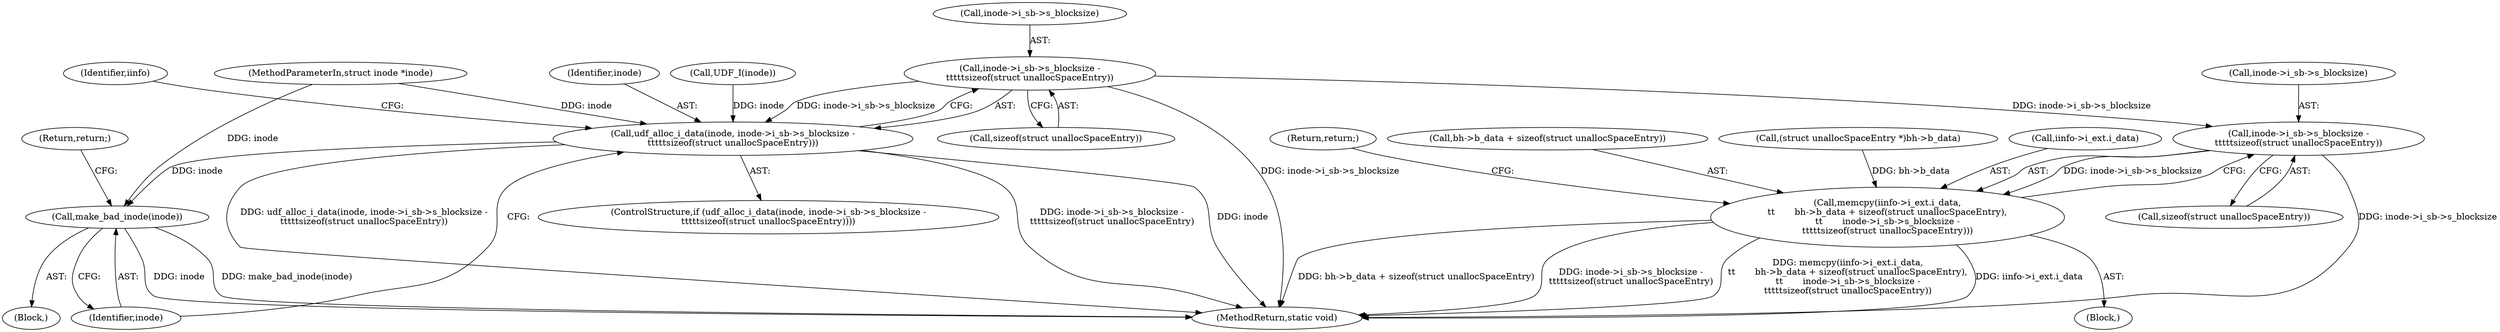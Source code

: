 digraph "0_linux_c03aa9f6e1f938618e6db2e23afef0574efeeb65@API" {
"1000522" [label="(Call,inode->i_sb->s_blocksize -\n\t\t\t\t\tsizeof(struct unallocSpaceEntry))"];
"1000520" [label="(Call,udf_alloc_i_data(inode, inode->i_sb->s_blocksize -\n\t\t\t\t\tsizeof(struct unallocSpaceEntry)))"];
"1000531" [label="(Call,make_bad_inode(inode))"];
"1000546" [label="(Call,inode->i_sb->s_blocksize -\n\t\t\t\t\tsizeof(struct unallocSpaceEntry))"];
"1000534" [label="(Call,memcpy(iinfo->i_ext.i_data,\n\t\t       bh->b_data + sizeof(struct unallocSpaceEntry),\n\t\t       inode->i_sb->s_blocksize -\n\t\t\t\t\tsizeof(struct unallocSpaceEntry)))"];
"1000530" [label="(Block,)"];
"1001145" [label="(MethodReturn,static void)"];
"1000534" [label="(Call,memcpy(iinfo->i_ext.i_data,\n\t\t       bh->b_data + sizeof(struct unallocSpaceEntry),\n\t\t       inode->i_sb->s_blocksize -\n\t\t\t\t\tsizeof(struct unallocSpaceEntry)))"];
"1000552" [label="(Call,sizeof(struct unallocSpaceEntry))"];
"1000520" [label="(Call,udf_alloc_i_data(inode, inode->i_sb->s_blocksize -\n\t\t\t\t\tsizeof(struct unallocSpaceEntry)))"];
"1000519" [label="(ControlStructure,if (udf_alloc_i_data(inode, inode->i_sb->s_blocksize -\n\t\t\t\t\tsizeof(struct unallocSpaceEntry))))"];
"1000531" [label="(Call,make_bad_inode(inode))"];
"1000532" [label="(Identifier,inode)"];
"1000537" [label="(Identifier,iinfo)"];
"1000546" [label="(Call,inode->i_sb->s_blocksize -\n\t\t\t\t\tsizeof(struct unallocSpaceEntry))"];
"1000554" [label="(Return,return;)"];
"1000533" [label="(Return,return;)"];
"1000540" [label="(Call,bh->b_data + sizeof(struct unallocSpaceEntry))"];
"1000522" [label="(Call,inode->i_sb->s_blocksize -\n\t\t\t\t\tsizeof(struct unallocSpaceEntry))"];
"1000104" [label="(MethodParameterIn,struct inode *inode)"];
"1000521" [label="(Identifier,inode)"];
"1000496" [label="(Block,)"];
"1000528" [label="(Call,sizeof(struct unallocSpaceEntry))"];
"1000116" [label="(Call,UDF_I(inode))"];
"1000523" [label="(Call,inode->i_sb->s_blocksize)"];
"1000547" [label="(Call,inode->i_sb->s_blocksize)"];
"1000513" [label="(Call,(struct unallocSpaceEntry *)bh->b_data)"];
"1000535" [label="(Call,iinfo->i_ext.i_data)"];
"1000522" -> "1000520"  [label="AST: "];
"1000522" -> "1000528"  [label="CFG: "];
"1000523" -> "1000522"  [label="AST: "];
"1000528" -> "1000522"  [label="AST: "];
"1000520" -> "1000522"  [label="CFG: "];
"1000522" -> "1001145"  [label="DDG: inode->i_sb->s_blocksize"];
"1000522" -> "1000520"  [label="DDG: inode->i_sb->s_blocksize"];
"1000522" -> "1000546"  [label="DDG: inode->i_sb->s_blocksize"];
"1000520" -> "1000519"  [label="AST: "];
"1000521" -> "1000520"  [label="AST: "];
"1000532" -> "1000520"  [label="CFG: "];
"1000537" -> "1000520"  [label="CFG: "];
"1000520" -> "1001145"  [label="DDG: udf_alloc_i_data(inode, inode->i_sb->s_blocksize -\n\t\t\t\t\tsizeof(struct unallocSpaceEntry))"];
"1000520" -> "1001145"  [label="DDG: inode->i_sb->s_blocksize -\n\t\t\t\t\tsizeof(struct unallocSpaceEntry)"];
"1000520" -> "1001145"  [label="DDG: inode"];
"1000116" -> "1000520"  [label="DDG: inode"];
"1000104" -> "1000520"  [label="DDG: inode"];
"1000520" -> "1000531"  [label="DDG: inode"];
"1000531" -> "1000530"  [label="AST: "];
"1000531" -> "1000532"  [label="CFG: "];
"1000532" -> "1000531"  [label="AST: "];
"1000533" -> "1000531"  [label="CFG: "];
"1000531" -> "1001145"  [label="DDG: make_bad_inode(inode)"];
"1000531" -> "1001145"  [label="DDG: inode"];
"1000104" -> "1000531"  [label="DDG: inode"];
"1000546" -> "1000534"  [label="AST: "];
"1000546" -> "1000552"  [label="CFG: "];
"1000547" -> "1000546"  [label="AST: "];
"1000552" -> "1000546"  [label="AST: "];
"1000534" -> "1000546"  [label="CFG: "];
"1000546" -> "1001145"  [label="DDG: inode->i_sb->s_blocksize"];
"1000546" -> "1000534"  [label="DDG: inode->i_sb->s_blocksize"];
"1000534" -> "1000496"  [label="AST: "];
"1000535" -> "1000534"  [label="AST: "];
"1000540" -> "1000534"  [label="AST: "];
"1000554" -> "1000534"  [label="CFG: "];
"1000534" -> "1001145"  [label="DDG: bh->b_data + sizeof(struct unallocSpaceEntry)"];
"1000534" -> "1001145"  [label="DDG: inode->i_sb->s_blocksize -\n\t\t\t\t\tsizeof(struct unallocSpaceEntry)"];
"1000534" -> "1001145"  [label="DDG: memcpy(iinfo->i_ext.i_data,\n\t\t       bh->b_data + sizeof(struct unallocSpaceEntry),\n\t\t       inode->i_sb->s_blocksize -\n\t\t\t\t\tsizeof(struct unallocSpaceEntry))"];
"1000534" -> "1001145"  [label="DDG: iinfo->i_ext.i_data"];
"1000513" -> "1000534"  [label="DDG: bh->b_data"];
}
